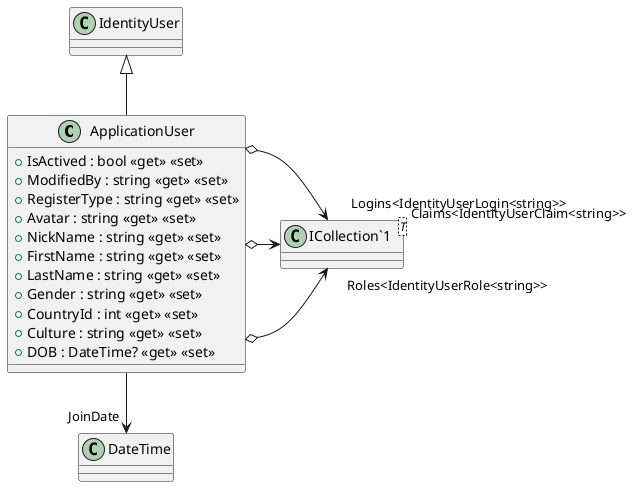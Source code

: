 @startuml
class ApplicationUser {
    + IsActived : bool <<get>> <<set>>
    + ModifiedBy : string <<get>> <<set>>
    + RegisterType : string <<get>> <<set>>
    + Avatar : string <<get>> <<set>>
    + NickName : string <<get>> <<set>>
    + FirstName : string <<get>> <<set>>
    + LastName : string <<get>> <<set>>
    + Gender : string <<get>> <<set>>
    + CountryId : int <<get>> <<set>>
    + Culture : string <<get>> <<set>>
    + DOB : DateTime? <<get>> <<set>>
}
class "ICollection`1"<T> {
}
IdentityUser <|-- ApplicationUser
ApplicationUser --> "JoinDate" DateTime
ApplicationUser o-> "Roles<IdentityUserRole<string>>" "ICollection`1"
ApplicationUser o-> "Claims<IdentityUserClaim<string>>" "ICollection`1"
ApplicationUser o-> "Logins<IdentityUserLogin<string>>" "ICollection`1"
@enduml
